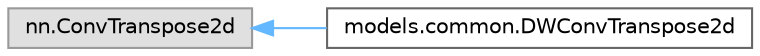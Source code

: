 digraph "Graphical Class Hierarchy"
{
 // LATEX_PDF_SIZE
  bgcolor="transparent";
  edge [fontname=Helvetica,fontsize=10,labelfontname=Helvetica,labelfontsize=10];
  node [fontname=Helvetica,fontsize=10,shape=box,height=0.2,width=0.4];
  rankdir="LR";
  Node0 [id="Node000000",label="nn.ConvTranspose2d",height=0.2,width=0.4,color="grey60", fillcolor="#E0E0E0", style="filled",tooltip=" "];
  Node0 -> Node1 [id="edge29_Node000000_Node000001",dir="back",color="steelblue1",style="solid",tooltip=" "];
  Node1 [id="Node000001",label="models.common.DWConvTranspose2d",height=0.2,width=0.4,color="grey40", fillcolor="white", style="filled",URL="$classmodels_1_1common_1_1_d_w_conv_transpose2d.html",tooltip=" "];
}
